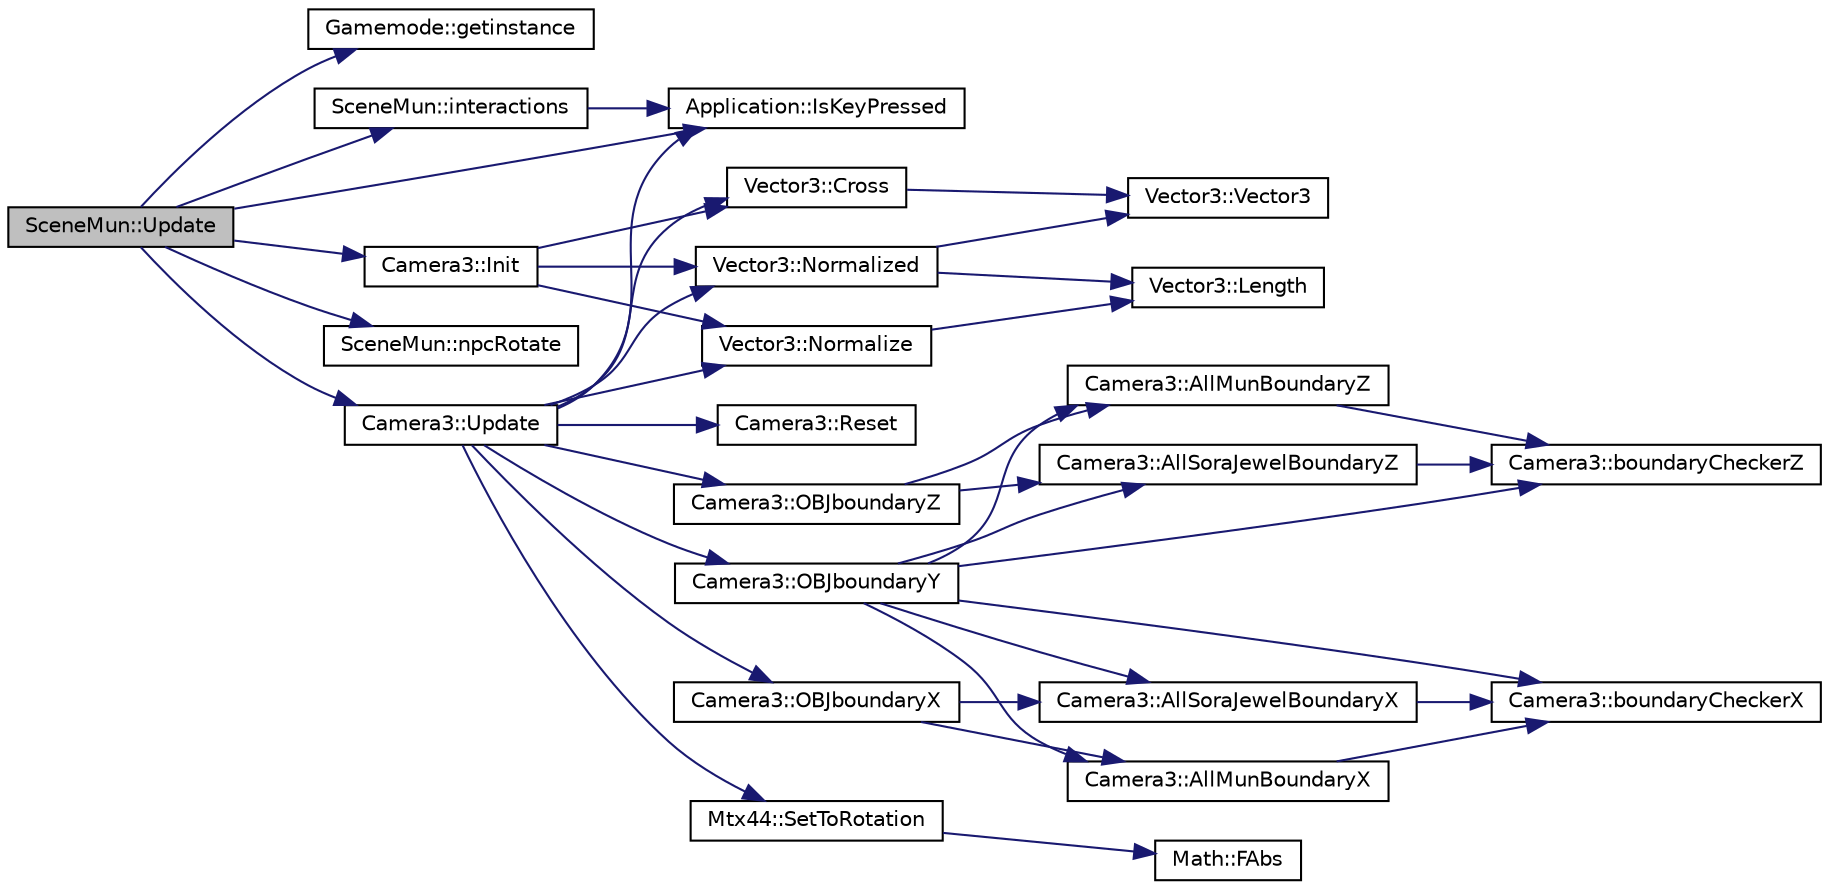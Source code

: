 digraph "SceneMun::Update"
{
  bgcolor="transparent";
  edge [fontname="Helvetica",fontsize="10",labelfontname="Helvetica",labelfontsize="10"];
  node [fontname="Helvetica",fontsize="10",shape=record];
  rankdir="LR";
  Node1 [label="SceneMun::Update",height=0.2,width=0.4,color="black", fillcolor="grey75", style="filled", fontcolor="black"];
  Node1 -> Node2 [color="midnightblue",fontsize="10",style="solid",fontname="Helvetica"];
  Node2 [label="Gamemode::getinstance",height=0.2,width=0.4,color="black",URL="$classGamemode.html#af47c19fec76ecf68cf2b13933572ec19"];
  Node1 -> Node3 [color="midnightblue",fontsize="10",style="solid",fontname="Helvetica"];
  Node3 [label="Camera3::Init",height=0.2,width=0.4,color="black",URL="$classCamera3.html#a19ed99e698e764c1da3a985cf75eb93f",tooltip="Camera3 initializer. "];
  Node3 -> Node4 [color="midnightblue",fontsize="10",style="solid",fontname="Helvetica"];
  Node4 [label="Vector3::Cross",height=0.2,width=0.4,color="black",URL="$structVector3.html#aa1cdc5357009b47fe585ddd61e263aad",tooltip="Cross product of 2 vectors. "];
  Node4 -> Node5 [color="midnightblue",fontsize="10",style="solid",fontname="Helvetica"];
  Node5 [label="Vector3::Vector3",height=0.2,width=0.4,color="black",URL="$structVector3.html#afa5e0c801fc2c8a820a54ea99302fe08",tooltip="Vector3 default constructor. "];
  Node3 -> Node6 [color="midnightblue",fontsize="10",style="solid",fontname="Helvetica"];
  Node6 [label="Vector3::Normalize",height=0.2,width=0.4,color="black",URL="$structVector3.html#aaef4f25a38878a640ab4a48002a7eff8",tooltip="Normalize this vector and return a reference to it. "];
  Node6 -> Node7 [color="midnightblue",fontsize="10",style="solid",fontname="Helvetica"];
  Node7 [label="Vector3::Length",height=0.2,width=0.4,color="black",URL="$structVector3.html#a200024a8442329de9a625ed58ffe7075",tooltip="Return length of vector. "];
  Node3 -> Node8 [color="midnightblue",fontsize="10",style="solid",fontname="Helvetica"];
  Node8 [label="Vector3::Normalized",height=0.2,width=0.4,color="black",URL="$structVector3.html#a2da0f00c5529bced69763320dac9c414",tooltip="Return a copy of this vector, normalized. "];
  Node8 -> Node7 [color="midnightblue",fontsize="10",style="solid",fontname="Helvetica"];
  Node8 -> Node5 [color="midnightblue",fontsize="10",style="solid",fontname="Helvetica"];
  Node1 -> Node9 [color="midnightblue",fontsize="10",style="solid",fontname="Helvetica"];
  Node9 [label="SceneMun::interactions",height=0.2,width=0.4,color="black",URL="$classSceneMun.html#a3c8a41e0886af6c7cb88174c4c0b34b0",tooltip="Function that keeps interactions with NPCs. "];
  Node9 -> Node10 [color="midnightblue",fontsize="10",style="solid",fontname="Helvetica"];
  Node10 [label="Application::IsKeyPressed",height=0.2,width=0.4,color="black",URL="$classApplication.html#a72cc9bba26506a7c0f54c346dfbd5cfe"];
  Node1 -> Node10 [color="midnightblue",fontsize="10",style="solid",fontname="Helvetica"];
  Node1 -> Node11 [color="midnightblue",fontsize="10",style="solid",fontname="Helvetica"];
  Node11 [label="SceneMun::npcRotate",height=0.2,width=0.4,color="black",URL="$classSceneMun.html#a992740d6619d6b73e120b9ee1252270d",tooltip="Function that allows NPCs to follow your view. "];
  Node1 -> Node12 [color="midnightblue",fontsize="10",style="solid",fontname="Helvetica"];
  Node12 [label="Camera3::Update",height=0.2,width=0.4,color="black",URL="$classCamera3.html#a1325eb6c97194791fb8da473e2560add",tooltip="Camera3 Update function. "];
  Node12 -> Node4 [color="midnightblue",fontsize="10",style="solid",fontname="Helvetica"];
  Node12 -> Node10 [color="midnightblue",fontsize="10",style="solid",fontname="Helvetica"];
  Node12 -> Node6 [color="midnightblue",fontsize="10",style="solid",fontname="Helvetica"];
  Node12 -> Node8 [color="midnightblue",fontsize="10",style="solid",fontname="Helvetica"];
  Node12 -> Node13 [color="midnightblue",fontsize="10",style="solid",fontname="Helvetica"];
  Node13 [label="Camera3::OBJboundaryX",height=0.2,width=0.4,color="black",URL="$classCamera3.html#aaa26b06935fed4c855d2dd456121a702",tooltip="Camera3 OBJboundaryX function. "];
  Node13 -> Node14 [color="midnightblue",fontsize="10",style="solid",fontname="Helvetica"];
  Node14 [label="Camera3::AllMunBoundaryX",height=0.2,width=0.4,color="black",URL="$classCamera3.html#a47536550c550e38ce70a127d6041d238",tooltip="Camera3 AllMunBoundaryX function. "];
  Node14 -> Node15 [color="midnightblue",fontsize="10",style="solid",fontname="Helvetica"];
  Node15 [label="Camera3::boundaryCheckerX",height=0.2,width=0.4,color="black",URL="$classCamera3.html#a0a24a8f97532c60f7652662fe7ea9011",tooltip="Camera3 boundaryCheckerX function. "];
  Node13 -> Node16 [color="midnightblue",fontsize="10",style="solid",fontname="Helvetica"];
  Node16 [label="Camera3::AllSoraJewelBoundaryX",height=0.2,width=0.4,color="black",URL="$classCamera3.html#aa21841d30a266e7685ca9b7c88acef27",tooltip="Camera3 AllSoraJewelBoundaryX function. "];
  Node16 -> Node15 [color="midnightblue",fontsize="10",style="solid",fontname="Helvetica"];
  Node12 -> Node17 [color="midnightblue",fontsize="10",style="solid",fontname="Helvetica"];
  Node17 [label="Camera3::OBJboundaryY",height=0.2,width=0.4,color="black",URL="$classCamera3.html#ac2263d661658db8abcb97df54cb09c16",tooltip="Camera3 OBJboundaryY function. "];
  Node17 -> Node14 [color="midnightblue",fontsize="10",style="solid",fontname="Helvetica"];
  Node17 -> Node18 [color="midnightblue",fontsize="10",style="solid",fontname="Helvetica"];
  Node18 [label="Camera3::AllMunBoundaryZ",height=0.2,width=0.4,color="black",URL="$classCamera3.html#a101dfa0d89e28196116fdc240cfac418",tooltip="Camera3 AllMunBoundaryZ function. "];
  Node18 -> Node19 [color="midnightblue",fontsize="10",style="solid",fontname="Helvetica"];
  Node19 [label="Camera3::boundaryCheckerZ",height=0.2,width=0.4,color="black",URL="$classCamera3.html#acf520274a349d1766551356738f2aa3a",tooltip="Camera3 boundaryCheckerZ function. "];
  Node17 -> Node16 [color="midnightblue",fontsize="10",style="solid",fontname="Helvetica"];
  Node17 -> Node20 [color="midnightblue",fontsize="10",style="solid",fontname="Helvetica"];
  Node20 [label="Camera3::AllSoraJewelBoundaryZ",height=0.2,width=0.4,color="black",URL="$classCamera3.html#a62cd60c19e1bab7d201ff93bd23cca25",tooltip="Camera3 AllSoraJewelBoundaryZ function. "];
  Node20 -> Node19 [color="midnightblue",fontsize="10",style="solid",fontname="Helvetica"];
  Node17 -> Node15 [color="midnightblue",fontsize="10",style="solid",fontname="Helvetica"];
  Node17 -> Node19 [color="midnightblue",fontsize="10",style="solid",fontname="Helvetica"];
  Node12 -> Node21 [color="midnightblue",fontsize="10",style="solid",fontname="Helvetica"];
  Node21 [label="Camera3::OBJboundaryZ",height=0.2,width=0.4,color="black",URL="$classCamera3.html#aa26ef7e7f4b7f981404cb3e8ba6d29cc",tooltip="Camera3 OBJboundaryZ function. "];
  Node21 -> Node18 [color="midnightblue",fontsize="10",style="solid",fontname="Helvetica"];
  Node21 -> Node20 [color="midnightblue",fontsize="10",style="solid",fontname="Helvetica"];
  Node12 -> Node22 [color="midnightblue",fontsize="10",style="solid",fontname="Helvetica"];
  Node22 [label="Camera3::Reset",height=0.2,width=0.4,color="black",URL="$classCamera3.html#a4b10106bcd89f21e3cf3e39f04d8c1cb",tooltip="Camera3 Reset function. "];
  Node12 -> Node23 [color="midnightblue",fontsize="10",style="solid",fontname="Helvetica"];
  Node23 [label="Mtx44::SetToRotation",height=0.2,width=0.4,color="black",URL="$classMtx44.html#ac0587ffb5ff9fd58ad5768d28fc06574",tooltip="Set Matrix to a rotation matrix about arbitrary axis. "];
  Node23 -> Node24 [color="midnightblue",fontsize="10",style="solid",fontname="Helvetica"];
  Node24 [label="Math::FAbs",height=0.2,width=0.4,color="black",URL="$namespaceMath.html#ac91173ab2efdf7313fe7aaeb6cb44cf6"];
}
